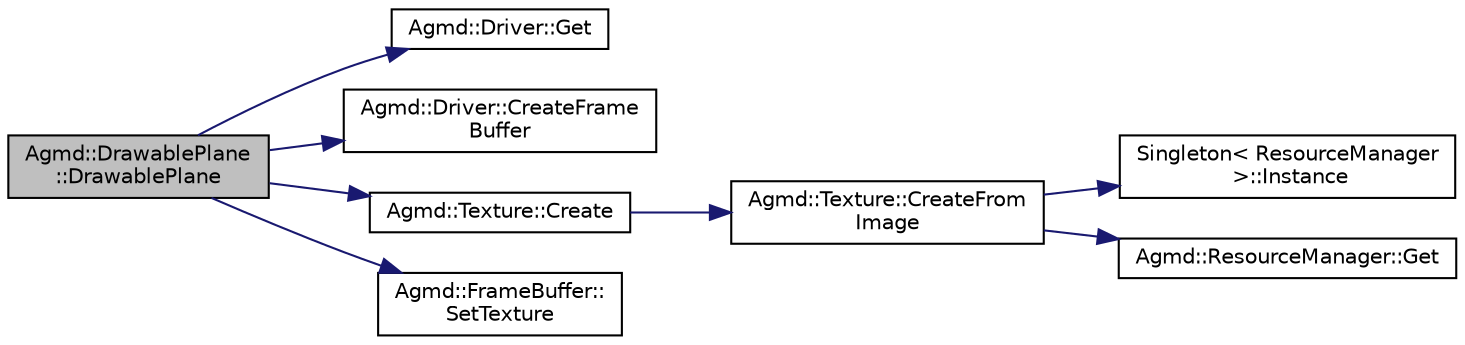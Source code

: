 digraph "Agmd::DrawablePlane::DrawablePlane"
{
  edge [fontname="Helvetica",fontsize="10",labelfontname="Helvetica",labelfontsize="10"];
  node [fontname="Helvetica",fontsize="10",shape=record];
  rankdir="LR";
  Node1 [label="Agmd::DrawablePlane\l::DrawablePlane",height=0.2,width=0.4,color="black", fillcolor="grey75", style="filled" fontcolor="black"];
  Node1 -> Node2 [color="midnightblue",fontsize="10",style="solid"];
  Node2 [label="Agmd::Driver::Get",height=0.2,width=0.4,color="black", fillcolor="white", style="filled",URL="$class_agmd_1_1_driver.html#aedf84a4d782cbaad6a5d5eb1fd17b682"];
  Node1 -> Node3 [color="midnightblue",fontsize="10",style="solid"];
  Node3 [label="Agmd::Driver::CreateFrame\lBuffer",height=0.2,width=0.4,color="black", fillcolor="white", style="filled",URL="$class_agmd_1_1_driver.html#a7c431ff6b04e96f258b987ae8d922a9c"];
  Node1 -> Node4 [color="midnightblue",fontsize="10",style="solid"];
  Node4 [label="Agmd::Texture::Create",height=0.2,width=0.4,color="black", fillcolor="white", style="filled",URL="$class_agmd_1_1_texture.html#ab51a802868f0cf987aa1e1f8a1422357"];
  Node4 -> Node5 [color="midnightblue",fontsize="10",style="solid"];
  Node5 [label="Agmd::Texture::CreateFrom\lImage",height=0.2,width=0.4,color="black", fillcolor="white", style="filled",URL="$class_agmd_1_1_texture.html#a3e117c4750da5def2f6877da8c266239"];
  Node5 -> Node6 [color="midnightblue",fontsize="10",style="solid"];
  Node6 [label="Singleton\< ResourceManager\l \>::Instance",height=0.2,width=0.4,color="black", fillcolor="white", style="filled",URL="$class_singleton.html#a131e87528259529400d58b6df5d9743c"];
  Node5 -> Node7 [color="midnightblue",fontsize="10",style="solid"];
  Node7 [label="Agmd::ResourceManager::Get",height=0.2,width=0.4,color="black", fillcolor="white", style="filled",URL="$class_agmd_1_1_resource_manager.html#a65c6954a3b27b8063db15a0e4a6e2961"];
  Node1 -> Node8 [color="midnightblue",fontsize="10",style="solid"];
  Node8 [label="Agmd::FrameBuffer::\lSetTexture",height=0.2,width=0.4,color="black", fillcolor="white", style="filled",URL="$class_agmd_1_1_frame_buffer.html#a76ffe93cffad0a95befbee4dc575487a"];
}
